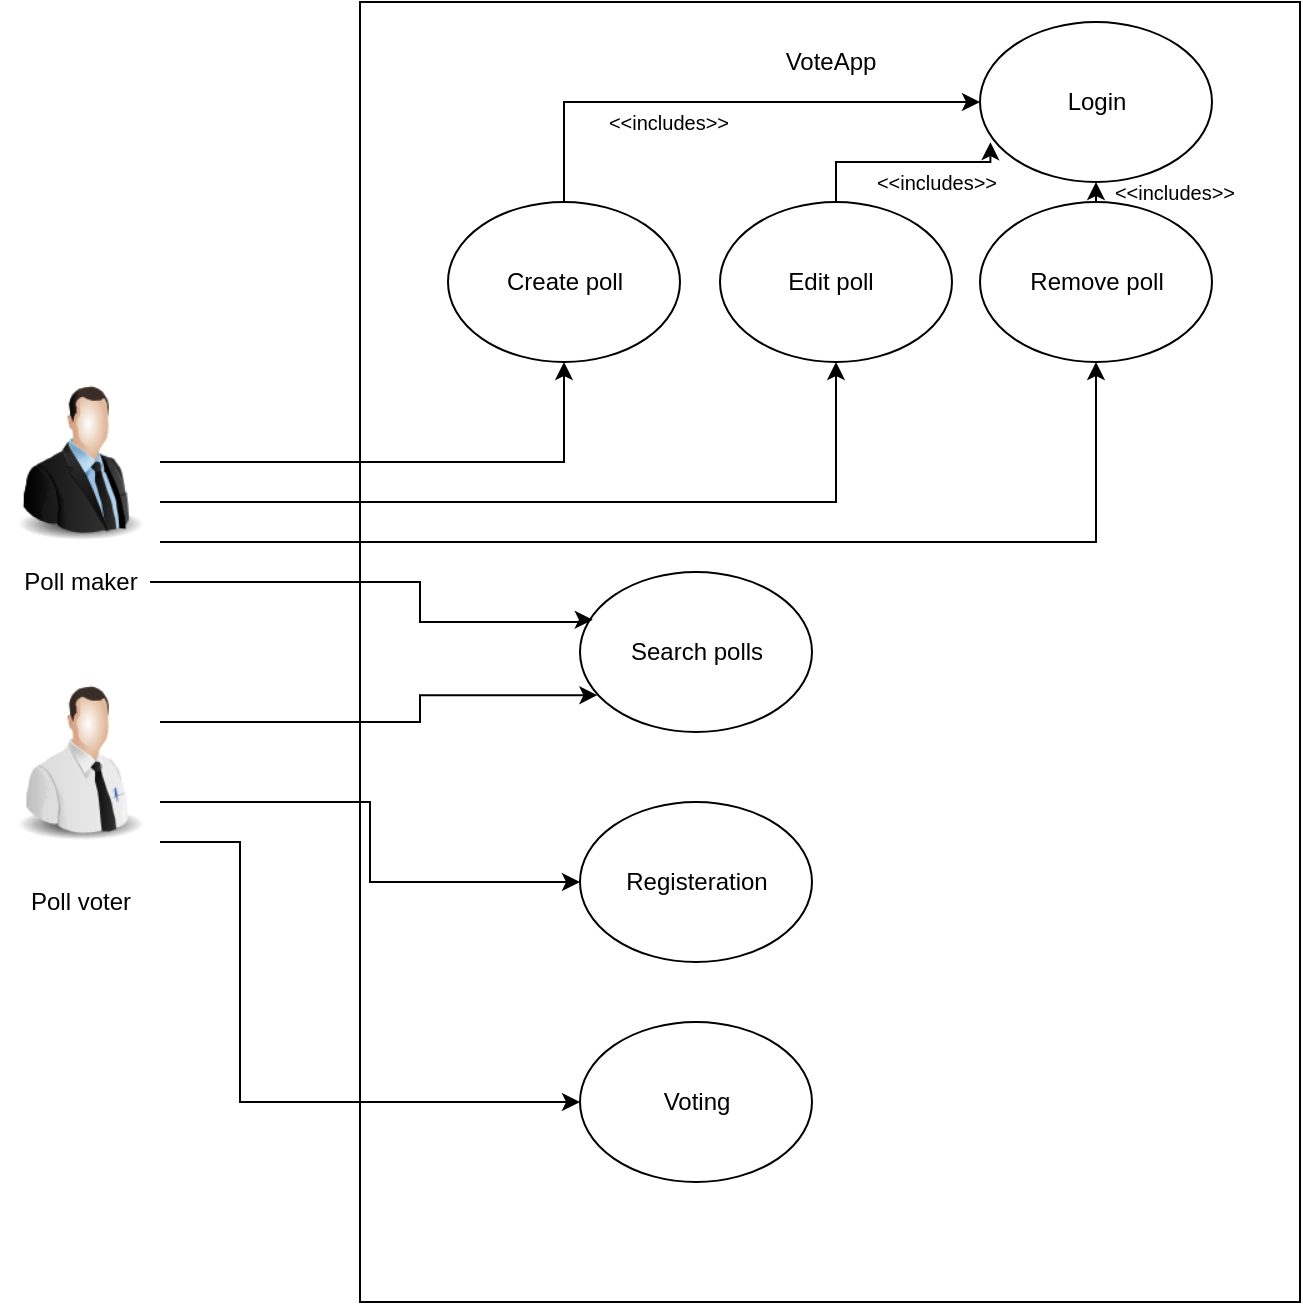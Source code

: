 <mxfile version="13.10.4" type="device"><diagram id="k-8gcQDiaM7pC9QBt9uQ" name="Page-1"><mxGraphModel dx="2426" dy="1344" grid="1" gridSize="10" guides="1" tooltips="1" connect="1" arrows="1" fold="1" page="1" pageScale="1" pageWidth="827" pageHeight="1169" math="0" shadow="0"><root><mxCell id="0"/><mxCell id="1" parent="0"/><mxCell id="ItY7YXdDh5QXoaHl0Rwm-1" value="" style="image;html=1;image=img/lib/clip_art/people/Suit_Man_128x128.png" vertex="1" parent="1"><mxGeometry x="80" y="450" width="80" height="80" as="geometry"/></mxCell><mxCell id="ItY7YXdDh5QXoaHl0Rwm-2" value="" style="image;html=1;image=img/lib/clip_art/people/Tech_Man_128x128.png" vertex="1" parent="1"><mxGeometry x="80" y="600" width="80" height="80" as="geometry"/></mxCell><mxCell id="ItY7YXdDh5QXoaHl0Rwm-3" value="Poll maker" style="text;html=1;resizable=0;autosize=1;align=center;verticalAlign=middle;points=[];fillColor=none;strokeColor=none;rounded=0;" vertex="1" parent="1"><mxGeometry x="85" y="540" width="70" height="20" as="geometry"/></mxCell><mxCell id="ItY7YXdDh5QXoaHl0Rwm-4" value="Poll voter" style="text;html=1;resizable=0;autosize=1;align=center;verticalAlign=middle;points=[];fillColor=none;strokeColor=none;rounded=0;" vertex="1" parent="1"><mxGeometry x="85" y="700" width="70" height="20" as="geometry"/></mxCell><mxCell id="ItY7YXdDh5QXoaHl0Rwm-5" value="" style="whiteSpace=wrap;html=1;" vertex="1" parent="1"><mxGeometry x="260" y="260" width="470" height="650" as="geometry"/></mxCell><mxCell id="ItY7YXdDh5QXoaHl0Rwm-6" value="VoteApp" style="text;html=1;resizable=0;autosize=1;align=center;verticalAlign=middle;points=[];fillColor=none;strokeColor=none;rounded=0;" vertex="1" parent="1"><mxGeometry x="465" y="280" width="60" height="20" as="geometry"/></mxCell><mxCell id="ItY7YXdDh5QXoaHl0Rwm-32" style="edgeStyle=orthogonalEdgeStyle;rounded=0;orthogonalLoop=1;jettySize=auto;html=1;exitX=0.5;exitY=0;exitDx=0;exitDy=0;entryX=0;entryY=0.5;entryDx=0;entryDy=0;" edge="1" parent="1" source="ItY7YXdDh5QXoaHl0Rwm-9" target="ItY7YXdDh5QXoaHl0Rwm-31"><mxGeometry relative="1" as="geometry"/></mxCell><mxCell id="ItY7YXdDh5QXoaHl0Rwm-9" value="" style="ellipse;whiteSpace=wrap;html=1;" vertex="1" parent="1"><mxGeometry x="304" y="360" width="116" height="80" as="geometry"/></mxCell><mxCell id="ItY7YXdDh5QXoaHl0Rwm-33" style="edgeStyle=orthogonalEdgeStyle;rounded=0;orthogonalLoop=1;jettySize=auto;html=1;exitX=0.5;exitY=0;exitDx=0;exitDy=0;entryX=0.045;entryY=0.751;entryDx=0;entryDy=0;entryPerimeter=0;" edge="1" parent="1" source="ItY7YXdDh5QXoaHl0Rwm-10" target="ItY7YXdDh5QXoaHl0Rwm-31"><mxGeometry relative="1" as="geometry"/></mxCell><mxCell id="ItY7YXdDh5QXoaHl0Rwm-10" value="" style="ellipse;whiteSpace=wrap;html=1;" vertex="1" parent="1"><mxGeometry x="440" y="360" width="116" height="80" as="geometry"/></mxCell><mxCell id="ItY7YXdDh5QXoaHl0Rwm-34" style="edgeStyle=orthogonalEdgeStyle;rounded=0;orthogonalLoop=1;jettySize=auto;html=1;exitX=0.5;exitY=0;exitDx=0;exitDy=0;entryX=0.5;entryY=1;entryDx=0;entryDy=0;" edge="1" parent="1" source="ItY7YXdDh5QXoaHl0Rwm-11" target="ItY7YXdDh5QXoaHl0Rwm-31"><mxGeometry relative="1" as="geometry"/></mxCell><mxCell id="ItY7YXdDh5QXoaHl0Rwm-11" value="" style="ellipse;whiteSpace=wrap;html=1;" vertex="1" parent="1"><mxGeometry x="570" y="360" width="116" height="80" as="geometry"/></mxCell><mxCell id="ItY7YXdDh5QXoaHl0Rwm-12" value="Create poll" style="text;html=1;resizable=0;autosize=1;align=center;verticalAlign=middle;points=[];fillColor=none;strokeColor=none;rounded=0;" vertex="1" parent="1"><mxGeometry x="327" y="390" width="70" height="20" as="geometry"/></mxCell><mxCell id="ItY7YXdDh5QXoaHl0Rwm-13" value="Edit poll" style="text;html=1;resizable=0;autosize=1;align=center;verticalAlign=middle;points=[];fillColor=none;strokeColor=none;rounded=0;" vertex="1" parent="1"><mxGeometry x="465" y="390" width="60" height="20" as="geometry"/></mxCell><mxCell id="ItY7YXdDh5QXoaHl0Rwm-14" value="Remove poll" style="text;html=1;resizable=0;autosize=1;align=center;verticalAlign=middle;points=[];fillColor=none;strokeColor=none;rounded=0;" vertex="1" parent="1"><mxGeometry x="588" y="390" width="80" height="20" as="geometry"/></mxCell><mxCell id="ItY7YXdDh5QXoaHl0Rwm-15" value="" style="ellipse;whiteSpace=wrap;html=1;" vertex="1" parent="1"><mxGeometry x="370" y="545" width="116" height="80" as="geometry"/></mxCell><mxCell id="ItY7YXdDh5QXoaHl0Rwm-16" value="Search polls" style="text;html=1;resizable=0;autosize=1;align=center;verticalAlign=middle;points=[];fillColor=none;strokeColor=none;rounded=0;" vertex="1" parent="1"><mxGeometry x="388" y="575" width="80" height="20" as="geometry"/></mxCell><mxCell id="ItY7YXdDh5QXoaHl0Rwm-17" value="" style="ellipse;whiteSpace=wrap;html=1;" vertex="1" parent="1"><mxGeometry x="370" y="660" width="116" height="80" as="geometry"/></mxCell><mxCell id="ItY7YXdDh5QXoaHl0Rwm-18" value="Registeration" style="text;html=1;resizable=0;autosize=1;align=center;verticalAlign=middle;points=[];fillColor=none;strokeColor=none;rounded=0;" vertex="1" parent="1"><mxGeometry x="383" y="690" width="90" height="20" as="geometry"/></mxCell><mxCell id="ItY7YXdDh5QXoaHl0Rwm-19" value="" style="ellipse;whiteSpace=wrap;html=1;" vertex="1" parent="1"><mxGeometry x="370" y="770" width="116" height="80" as="geometry"/></mxCell><mxCell id="ItY7YXdDh5QXoaHl0Rwm-20" value="Voting" style="text;html=1;resizable=0;autosize=1;align=center;verticalAlign=middle;points=[];fillColor=none;strokeColor=none;rounded=0;" vertex="1" parent="1"><mxGeometry x="403" y="800" width="50" height="20" as="geometry"/></mxCell><mxCell id="ItY7YXdDh5QXoaHl0Rwm-21" style="edgeStyle=orthogonalEdgeStyle;rounded=0;orthogonalLoop=1;jettySize=auto;html=1;" edge="1" parent="1" source="ItY7YXdDh5QXoaHl0Rwm-1" target="ItY7YXdDh5QXoaHl0Rwm-9"><mxGeometry relative="1" as="geometry"/></mxCell><mxCell id="ItY7YXdDh5QXoaHl0Rwm-22" style="edgeStyle=orthogonalEdgeStyle;rounded=0;orthogonalLoop=1;jettySize=auto;html=1;exitX=1;exitY=0.75;exitDx=0;exitDy=0;entryX=0.5;entryY=1;entryDx=0;entryDy=0;" edge="1" parent="1" source="ItY7YXdDh5QXoaHl0Rwm-1" target="ItY7YXdDh5QXoaHl0Rwm-10"><mxGeometry relative="1" as="geometry"/></mxCell><mxCell id="ItY7YXdDh5QXoaHl0Rwm-24" style="edgeStyle=orthogonalEdgeStyle;rounded=0;orthogonalLoop=1;jettySize=auto;html=1;exitX=1;exitY=1;exitDx=0;exitDy=0;entryX=0.5;entryY=1;entryDx=0;entryDy=0;" edge="1" parent="1" source="ItY7YXdDh5QXoaHl0Rwm-1" target="ItY7YXdDh5QXoaHl0Rwm-11"><mxGeometry relative="1" as="geometry"><Array as="points"><mxPoint x="628" y="530"/></Array></mxGeometry></mxCell><mxCell id="ItY7YXdDh5QXoaHl0Rwm-25" style="edgeStyle=orthogonalEdgeStyle;rounded=0;orthogonalLoop=1;jettySize=auto;html=1;exitX=1;exitY=0.25;exitDx=0;exitDy=0;entryX=0.075;entryY=0.77;entryDx=0;entryDy=0;entryPerimeter=0;" edge="1" parent="1" source="ItY7YXdDh5QXoaHl0Rwm-2" target="ItY7YXdDh5QXoaHl0Rwm-15"><mxGeometry relative="1" as="geometry"><Array as="points"><mxPoint x="290" y="620"/><mxPoint x="290" y="607"/></Array></mxGeometry></mxCell><mxCell id="ItY7YXdDh5QXoaHl0Rwm-26" value="" style="edgeStyle=orthogonalEdgeStyle;rounded=0;orthogonalLoop=1;jettySize=auto;html=1;entryX=0.055;entryY=0.299;entryDx=0;entryDy=0;entryPerimeter=0;" edge="1" parent="1" source="ItY7YXdDh5QXoaHl0Rwm-3" target="ItY7YXdDh5QXoaHl0Rwm-15"><mxGeometry relative="1" as="geometry"><mxPoint x="370" y="570" as="targetPoint"/><Array as="points"><mxPoint x="290" y="550"/><mxPoint x="290" y="570"/><mxPoint x="370" y="570"/></Array></mxGeometry></mxCell><mxCell id="ItY7YXdDh5QXoaHl0Rwm-28" style="edgeStyle=orthogonalEdgeStyle;rounded=0;orthogonalLoop=1;jettySize=auto;html=1;exitX=1;exitY=0.75;exitDx=0;exitDy=0;entryX=0;entryY=0.5;entryDx=0;entryDy=0;" edge="1" parent="1" source="ItY7YXdDh5QXoaHl0Rwm-2" target="ItY7YXdDh5QXoaHl0Rwm-17"><mxGeometry relative="1" as="geometry"/></mxCell><mxCell id="ItY7YXdDh5QXoaHl0Rwm-29" style="edgeStyle=orthogonalEdgeStyle;rounded=0;orthogonalLoop=1;jettySize=auto;html=1;exitX=1;exitY=1;exitDx=0;exitDy=0;entryX=0;entryY=0.5;entryDx=0;entryDy=0;" edge="1" parent="1" source="ItY7YXdDh5QXoaHl0Rwm-2" target="ItY7YXdDh5QXoaHl0Rwm-19"><mxGeometry relative="1" as="geometry"><Array as="points"><mxPoint x="200" y="680"/><mxPoint x="200" y="810"/></Array></mxGeometry></mxCell><mxCell id="ItY7YXdDh5QXoaHl0Rwm-30" value="Remove poll" style="text;html=1;resizable=0;autosize=1;align=center;verticalAlign=middle;points=[];fillColor=none;strokeColor=none;rounded=0;" vertex="1" parent="1"><mxGeometry x="588" y="300" width="80" height="20" as="geometry"/></mxCell><mxCell id="ItY7YXdDh5QXoaHl0Rwm-31" value="" style="ellipse;whiteSpace=wrap;html=1;" vertex="1" parent="1"><mxGeometry x="570" y="270" width="116" height="80" as="geometry"/></mxCell><mxCell id="ItY7YXdDh5QXoaHl0Rwm-35" value="Login" style="text;html=1;resizable=0;autosize=1;align=center;verticalAlign=middle;points=[];fillColor=none;strokeColor=none;rounded=0;" vertex="1" parent="1"><mxGeometry x="608" y="300" width="40" height="20" as="geometry"/></mxCell><mxCell id="ItY7YXdDh5QXoaHl0Rwm-36" value="&amp;lt;&amp;lt;includes&amp;gt;&amp;gt;" style="text;html=1;resizable=0;autosize=1;align=center;verticalAlign=middle;points=[];fillColor=none;strokeColor=none;rounded=0;fontSize=10;" vertex="1" parent="1"><mxGeometry x="374" y="310" width="80" height="20" as="geometry"/></mxCell><mxCell id="ItY7YXdDh5QXoaHl0Rwm-38" value="&amp;lt;&amp;lt;includes&amp;gt;&amp;gt;" style="text;html=1;resizable=0;autosize=1;align=center;verticalAlign=middle;points=[];fillColor=none;strokeColor=none;rounded=0;fontSize=10;" vertex="1" parent="1"><mxGeometry x="508" y="340" width="80" height="20" as="geometry"/></mxCell><mxCell id="ItY7YXdDh5QXoaHl0Rwm-39" value="&amp;lt;&amp;lt;includes&amp;gt;&amp;gt;" style="text;html=1;resizable=0;autosize=1;align=center;verticalAlign=middle;points=[];fillColor=none;strokeColor=none;rounded=0;fontSize=10;" vertex="1" parent="1"><mxGeometry x="627" y="345" width="80" height="20" as="geometry"/></mxCell></root></mxGraphModel></diagram></mxfile>